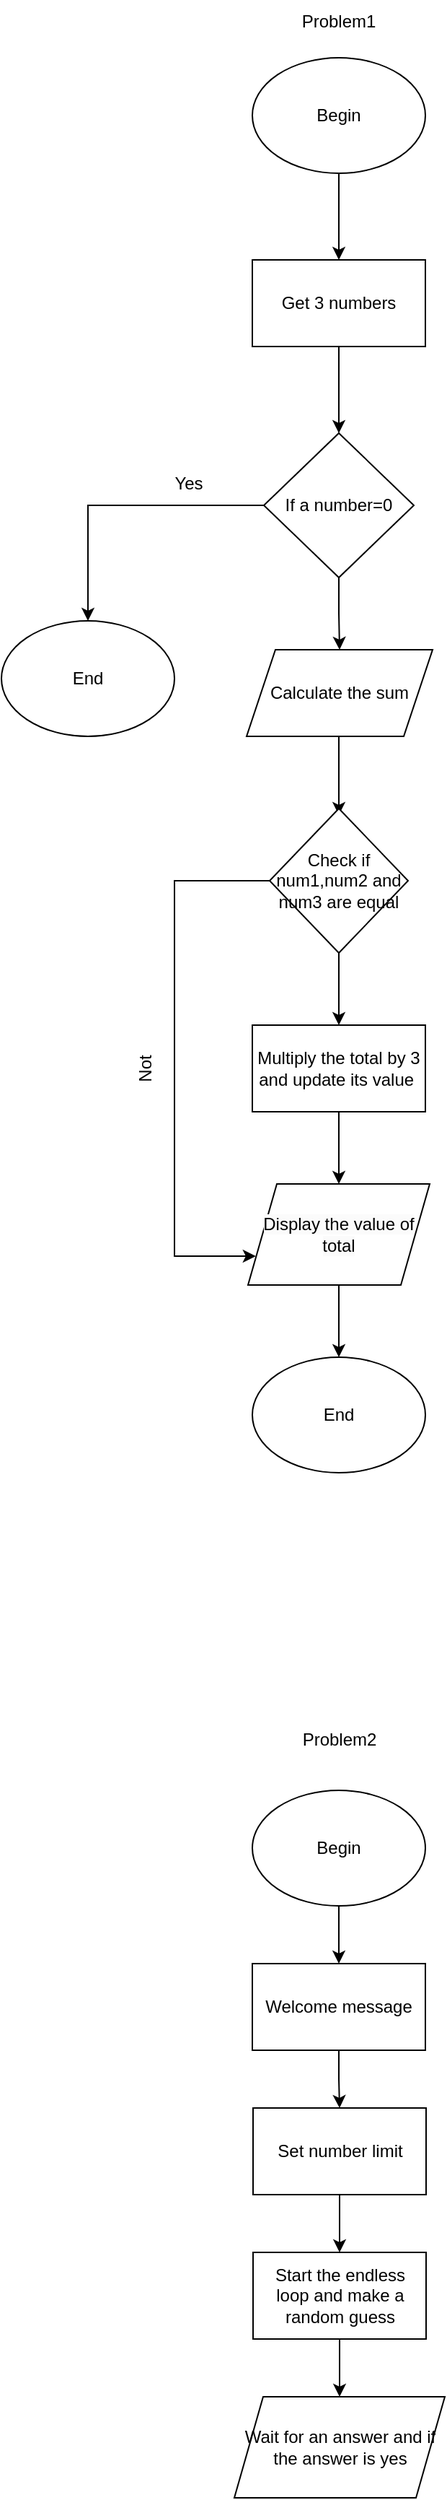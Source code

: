 <mxfile version="22.0.6" type="github">
  <diagram name="Sayfa -1" id="bmsgZCtZZ-5AFsBClS5B">
    <mxGraphModel dx="954" dy="622" grid="1" gridSize="10" guides="1" tooltips="1" connect="1" arrows="1" fold="1" page="1" pageScale="1" pageWidth="827" pageHeight="1169" math="0" shadow="0">
      <root>
        <mxCell id="0" />
        <mxCell id="1" parent="0" />
        <mxCell id="w_AHAtuaYFJrgY3aIRM--20" value="Problem1" style="text;html=1;strokeColor=none;fillColor=none;align=center;verticalAlign=middle;whiteSpace=wrap;rounded=0;" parent="1" vertex="1">
          <mxGeometry x="384" width="60" height="30" as="geometry" />
        </mxCell>
        <mxCell id="phnRR8jFc-2AYbye7Y-e-3" value="" style="edgeStyle=orthogonalEdgeStyle;rounded=0;orthogonalLoop=1;jettySize=auto;html=1;" parent="1" source="phnRR8jFc-2AYbye7Y-e-1" target="phnRR8jFc-2AYbye7Y-e-2" edge="1">
          <mxGeometry relative="1" as="geometry" />
        </mxCell>
        <mxCell id="phnRR8jFc-2AYbye7Y-e-1" value="Begin" style="ellipse;whiteSpace=wrap;html=1;" parent="1" vertex="1">
          <mxGeometry x="354" y="40" width="120" height="80" as="geometry" />
        </mxCell>
        <mxCell id="phnRR8jFc-2AYbye7Y-e-6" value="" style="edgeStyle=orthogonalEdgeStyle;rounded=0;orthogonalLoop=1;jettySize=auto;html=1;" parent="1" source="phnRR8jFc-2AYbye7Y-e-2" edge="1">
          <mxGeometry relative="1" as="geometry">
            <mxPoint x="414" y="300" as="targetPoint" />
          </mxGeometry>
        </mxCell>
        <mxCell id="phnRR8jFc-2AYbye7Y-e-2" value="Get 3 numbers" style="whiteSpace=wrap;html=1;" parent="1" vertex="1">
          <mxGeometry x="354" y="180" width="120" height="60" as="geometry" />
        </mxCell>
        <mxCell id="phnRR8jFc-2AYbye7Y-e-9" value="" style="edgeStyle=orthogonalEdgeStyle;rounded=0;orthogonalLoop=1;jettySize=auto;html=1;entryX=0.5;entryY=0;entryDx=0;entryDy=0;" parent="1" source="phnRR8jFc-2AYbye7Y-e-4" target="phnRR8jFc-2AYbye7Y-e-7" edge="1">
          <mxGeometry relative="1" as="geometry">
            <mxPoint x="280" y="430" as="targetPoint" />
          </mxGeometry>
        </mxCell>
        <mxCell id="phnRR8jFc-2AYbye7Y-e-11" value="" style="edgeStyle=orthogonalEdgeStyle;rounded=0;orthogonalLoop=1;jettySize=auto;html=1;" parent="1" source="phnRR8jFc-2AYbye7Y-e-4" target="phnRR8jFc-2AYbye7Y-e-10" edge="1">
          <mxGeometry relative="1" as="geometry" />
        </mxCell>
        <mxCell id="phnRR8jFc-2AYbye7Y-e-4" value="If a number=0" style="rhombus;whiteSpace=wrap;html=1;" parent="1" vertex="1">
          <mxGeometry x="362" y="300" width="104" height="100" as="geometry" />
        </mxCell>
        <mxCell id="phnRR8jFc-2AYbye7Y-e-7" value="End" style="ellipse;whiteSpace=wrap;html=1;" parent="1" vertex="1">
          <mxGeometry x="180" y="430" width="120" height="80" as="geometry" />
        </mxCell>
        <mxCell id="phnRR8jFc-2AYbye7Y-e-15" value="" style="edgeStyle=orthogonalEdgeStyle;rounded=0;orthogonalLoop=1;jettySize=auto;html=1;" parent="1" source="phnRR8jFc-2AYbye7Y-e-10" edge="1">
          <mxGeometry relative="1" as="geometry">
            <mxPoint x="414" y="564.5" as="targetPoint" />
          </mxGeometry>
        </mxCell>
        <mxCell id="phnRR8jFc-2AYbye7Y-e-10" value="Calculate the sum" style="shape=parallelogram;perimeter=parallelogramPerimeter;whiteSpace=wrap;html=1;fixedSize=1;" parent="1" vertex="1">
          <mxGeometry x="350" y="450" width="129" height="60" as="geometry" />
        </mxCell>
        <mxCell id="phnRR8jFc-2AYbye7Y-e-19" value="" style="edgeStyle=orthogonalEdgeStyle;rounded=0;orthogonalLoop=1;jettySize=auto;html=1;" parent="1" source="phnRR8jFc-2AYbye7Y-e-17" target="phnRR8jFc-2AYbye7Y-e-18" edge="1">
          <mxGeometry relative="1" as="geometry" />
        </mxCell>
        <mxCell id="ZxIxD0bRiLSrX2sxEqu0-2" value="" style="edgeStyle=orthogonalEdgeStyle;rounded=0;orthogonalLoop=1;jettySize=auto;html=1;entryX=0;entryY=0.75;entryDx=0;entryDy=0;" parent="1" source="phnRR8jFc-2AYbye7Y-e-17" target="phnRR8jFc-2AYbye7Y-e-20" edge="1">
          <mxGeometry relative="1" as="geometry">
            <mxPoint x="260" y="850" as="targetPoint" />
            <Array as="points">
              <mxPoint x="300" y="610" />
              <mxPoint x="300" y="870" />
            </Array>
          </mxGeometry>
        </mxCell>
        <mxCell id="phnRR8jFc-2AYbye7Y-e-17" value="Check if num1,num2 and num3 are equal" style="rhombus;whiteSpace=wrap;html=1;" parent="1" vertex="1">
          <mxGeometry x="366" y="560" width="96" height="100" as="geometry" />
        </mxCell>
        <mxCell id="phnRR8jFc-2AYbye7Y-e-21" value="" style="edgeStyle=orthogonalEdgeStyle;rounded=0;orthogonalLoop=1;jettySize=auto;html=1;" parent="1" source="phnRR8jFc-2AYbye7Y-e-18" target="phnRR8jFc-2AYbye7Y-e-20" edge="1">
          <mxGeometry relative="1" as="geometry" />
        </mxCell>
        <mxCell id="phnRR8jFc-2AYbye7Y-e-18" value="Multiply the total by 3 and update its value&amp;nbsp;" style="whiteSpace=wrap;html=1;" parent="1" vertex="1">
          <mxGeometry x="354" y="710" width="120" height="60" as="geometry" />
        </mxCell>
        <mxCell id="phnRR8jFc-2AYbye7Y-e-23" value="" style="edgeStyle=orthogonalEdgeStyle;rounded=0;orthogonalLoop=1;jettySize=auto;html=1;" parent="1" source="phnRR8jFc-2AYbye7Y-e-20" target="phnRR8jFc-2AYbye7Y-e-22" edge="1">
          <mxGeometry relative="1" as="geometry" />
        </mxCell>
        <mxCell id="phnRR8jFc-2AYbye7Y-e-20" value="&lt;span style=&quot;caret-color: rgb(0, 0, 0); color: rgb(0, 0, 0); font-family: Helvetica; font-size: 12px; font-style: normal; font-variant-caps: normal; font-weight: 400; letter-spacing: normal; text-align: center; text-indent: 0px; text-transform: none; word-spacing: 0px; -webkit-text-stroke-width: 0px; background-color: rgb(251, 251, 251); text-decoration: none; float: none; display: inline !important;&quot;&gt;Display the value of total&lt;/span&gt;" style="shape=parallelogram;perimeter=parallelogramPerimeter;whiteSpace=wrap;html=1;fixedSize=1;" parent="1" vertex="1">
          <mxGeometry x="351" y="820" width="126" height="70" as="geometry" />
        </mxCell>
        <mxCell id="phnRR8jFc-2AYbye7Y-e-22" value="End" style="ellipse;whiteSpace=wrap;html=1;" parent="1" vertex="1">
          <mxGeometry x="354" y="940" width="120" height="80" as="geometry" />
        </mxCell>
        <mxCell id="phnRR8jFc-2AYbye7Y-e-27" value="Problem2" style="text;html=1;align=center;verticalAlign=middle;resizable=0;points=[];autosize=1;strokeColor=none;fillColor=none;" parent="1" vertex="1">
          <mxGeometry x="379" y="1190" width="70" height="30" as="geometry" />
        </mxCell>
        <mxCell id="ZxIxD0bRiLSrX2sxEqu0-7" value="Not" style="text;html=1;strokeColor=none;fillColor=none;align=center;verticalAlign=middle;whiteSpace=wrap;rounded=0;rotation=270;" parent="1" vertex="1">
          <mxGeometry x="250" y="725" width="60" height="30" as="geometry" />
        </mxCell>
        <mxCell id="ZxIxD0bRiLSrX2sxEqu0-8" value="Yes" style="text;html=1;strokeColor=none;fillColor=none;align=center;verticalAlign=middle;whiteSpace=wrap;rounded=0;" parent="1" vertex="1">
          <mxGeometry x="280" y="320" width="60" height="30" as="geometry" />
        </mxCell>
        <mxCell id="GckN7NiXLWdMpV4eVx2x-3" value="" style="edgeStyle=orthogonalEdgeStyle;rounded=0;orthogonalLoop=1;jettySize=auto;html=1;" edge="1" parent="1" source="GckN7NiXLWdMpV4eVx2x-1" target="GckN7NiXLWdMpV4eVx2x-2">
          <mxGeometry relative="1" as="geometry" />
        </mxCell>
        <mxCell id="GckN7NiXLWdMpV4eVx2x-1" value="Begin" style="ellipse;whiteSpace=wrap;html=1;" vertex="1" parent="1">
          <mxGeometry x="354" y="1240" width="120" height="80" as="geometry" />
        </mxCell>
        <mxCell id="GckN7NiXLWdMpV4eVx2x-5" value="" style="edgeStyle=orthogonalEdgeStyle;rounded=0;orthogonalLoop=1;jettySize=auto;html=1;" edge="1" parent="1" source="GckN7NiXLWdMpV4eVx2x-2" target="GckN7NiXLWdMpV4eVx2x-4">
          <mxGeometry relative="1" as="geometry" />
        </mxCell>
        <mxCell id="GckN7NiXLWdMpV4eVx2x-2" value="Welcome message" style="whiteSpace=wrap;html=1;" vertex="1" parent="1">
          <mxGeometry x="354" y="1360" width="120" height="60" as="geometry" />
        </mxCell>
        <mxCell id="GckN7NiXLWdMpV4eVx2x-7" value="" style="edgeStyle=orthogonalEdgeStyle;rounded=0;orthogonalLoop=1;jettySize=auto;html=1;" edge="1" parent="1" source="GckN7NiXLWdMpV4eVx2x-4" target="GckN7NiXLWdMpV4eVx2x-6">
          <mxGeometry relative="1" as="geometry" />
        </mxCell>
        <mxCell id="GckN7NiXLWdMpV4eVx2x-4" value="Set number limit" style="whiteSpace=wrap;html=1;" vertex="1" parent="1">
          <mxGeometry x="354.5" y="1460" width="120" height="60" as="geometry" />
        </mxCell>
        <mxCell id="GckN7NiXLWdMpV4eVx2x-9" value="" style="edgeStyle=orthogonalEdgeStyle;rounded=0;orthogonalLoop=1;jettySize=auto;html=1;" edge="1" parent="1" source="GckN7NiXLWdMpV4eVx2x-6" target="GckN7NiXLWdMpV4eVx2x-8">
          <mxGeometry relative="1" as="geometry" />
        </mxCell>
        <mxCell id="GckN7NiXLWdMpV4eVx2x-6" value="Start the endless loop&amp;nbsp;and make a random guess" style="whiteSpace=wrap;html=1;" vertex="1" parent="1">
          <mxGeometry x="354.5" y="1560" width="120" height="60" as="geometry" />
        </mxCell>
        <mxCell id="GckN7NiXLWdMpV4eVx2x-8" value="Wait for an answer and if the answer is yes" style="shape=parallelogram;perimeter=parallelogramPerimeter;whiteSpace=wrap;html=1;fixedSize=1;" vertex="1" parent="1">
          <mxGeometry x="341.5" y="1660" width="146" height="70" as="geometry" />
        </mxCell>
      </root>
    </mxGraphModel>
  </diagram>
</mxfile>
